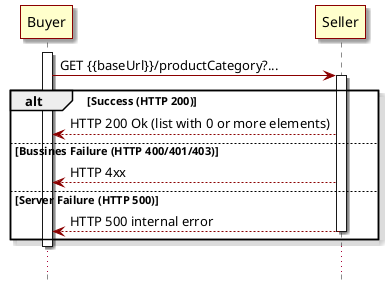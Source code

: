 @startuml
skinparam {
participantBorderColor DarkRed
participantBorderThickness 1
participantBackgroundColor BUSINESS

LifeLineBorderColor DarkRed
LifeLineBackgroundColor DarkRed

databaseBorderColor Grey
databaseBorderThickness 1

shadowing true
RoundCorner 0
LineColor DarkRed
ArrowColor DarkRed
ArrowThickness 1
}

hide footbox

participant Buyer as b
participant Seller as s

activate b
b -> s++: GET {{baseUrl}}/productCategory?...
alt Success (HTTP 200)
b <-- s: HTTP 200 Ok (list with 0 or more elements) 
else Bussines Failure (HTTP 400/401/403)
b <-- s: HTTP 4xx 
else Server Failure (HTTP 500)
b <-- s--: HTTP 500 internal error 
end
deactivate b

...
@enduml